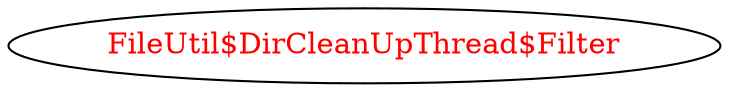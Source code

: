digraph dependencyGraph {
 concentrate=true;
 ranksep="2.0";
 rankdir="LR"; 
 splines="ortho";
"FileUtil$DirCleanUpThread$Filter" [fontcolor="red"];
}